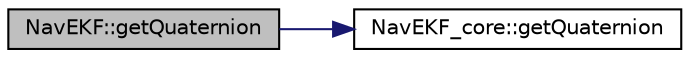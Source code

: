 digraph "NavEKF::getQuaternion"
{
 // INTERACTIVE_SVG=YES
  edge [fontname="Helvetica",fontsize="10",labelfontname="Helvetica",labelfontsize="10"];
  node [fontname="Helvetica",fontsize="10",shape=record];
  rankdir="LR";
  Node1 [label="NavEKF::getQuaternion",height=0.2,width=0.4,color="black", fillcolor="grey75", style="filled", fontcolor="black"];
  Node1 -> Node2 [color="midnightblue",fontsize="10",style="solid",fontname="Helvetica"];
  Node2 [label="NavEKF_core::getQuaternion",height=0.2,width=0.4,color="black", fillcolor="white", style="filled",URL="$classNavEKF__core.html#a311290d95f9065aaf52c88b175dec9f5"];
}
